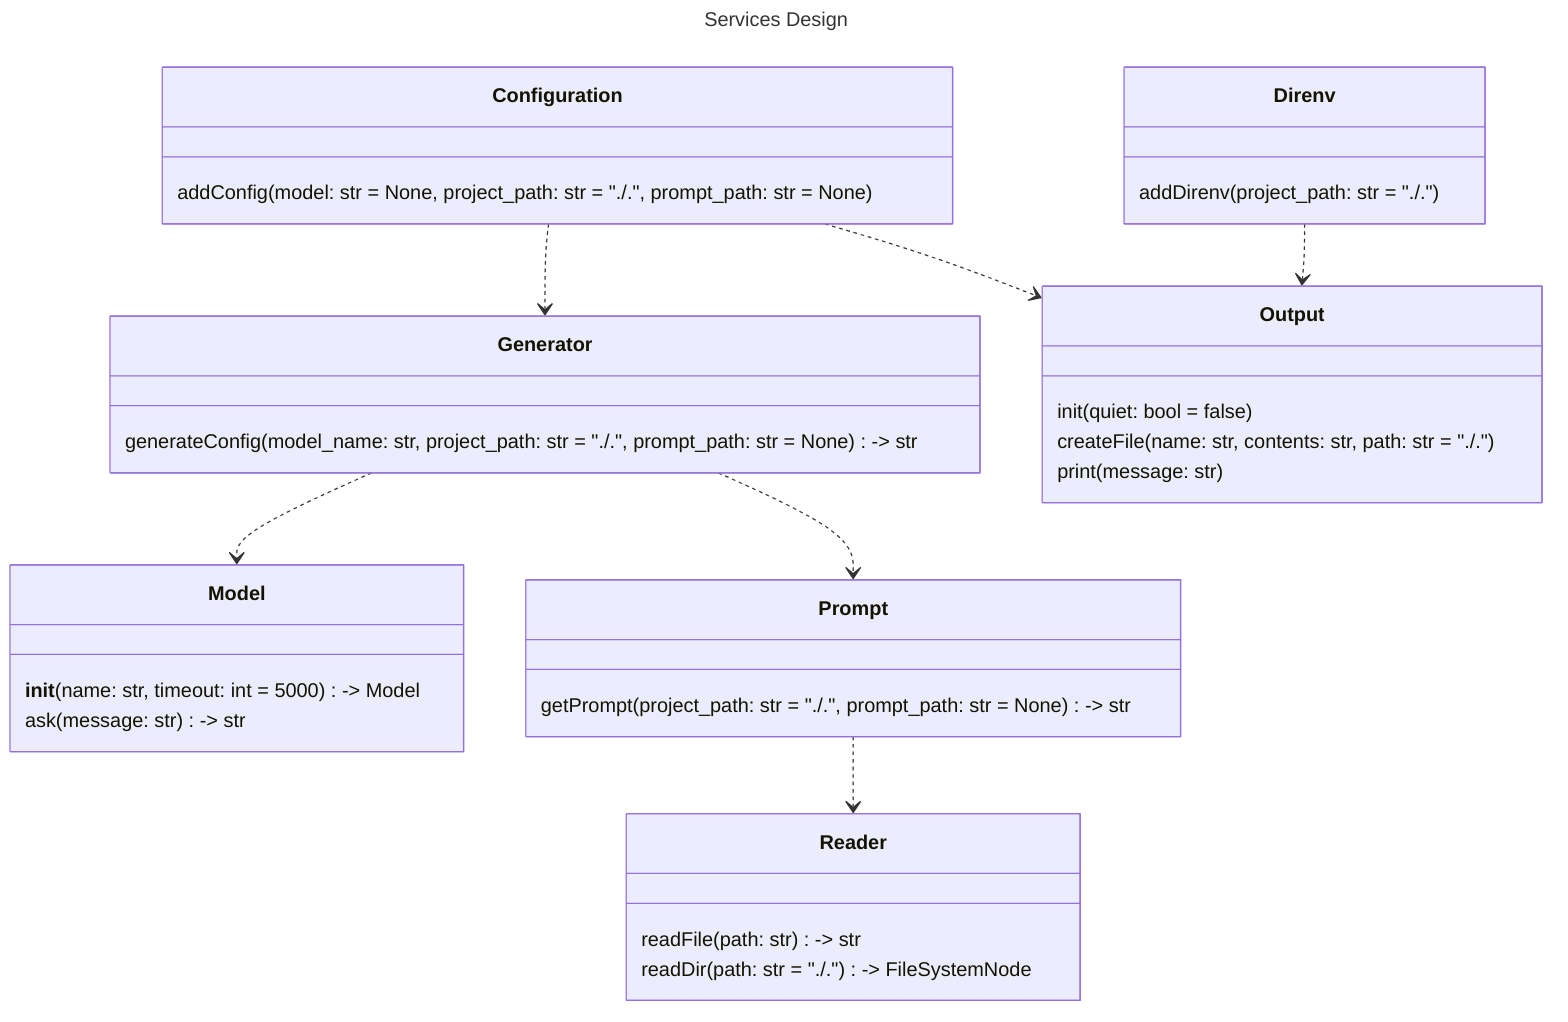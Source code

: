 ---
title: Services Design
---
classDiagram

    class Configuration {
        addConfig(model: str = None, project_path: str = "./.", prompt_path: str = None) 
%% pseudo code: 
%%     def addConfig(model, project_path, prompt_path):
%%         contents = Generator.generateConfig(model, project_path, prompt_path)
%%         Output.createFile("flake.nix", contents)
    }

    class Direnv {
        addDirenv(project_path: str = "./.")
    }

    class Generator {
        generateConfig(model_name: str, project_path: str = "./.", prompt_path: str = None) -> str
%% pseudo code: 
%%     def generateConfig(model_name, project_path, prompt_path):
%%         model = Model(model)
%%         message = Prompt.getPrompt(project_path, prompt_path)
%%         return model.ask(message)
    }

    class Model {
        __init__(name: str, timeout: int = 5000) -> Model
        ask(message: str) -> str
    }

    class Prompt {
        getPrompt(project_path: str = "./.", prompt_path: str = None) -> str
    }

    class Output {
        init(quiet: bool = false)
        createFile(name: str, contents: str, path: str = "./.")
        print(message: str)
    }

    class Reader {
        readFile(path: str) -> str
        readDir(path: str = "./.") -> FileSystemNode
    }

    Direnv ..> Output
    Configuration ..> Output
    Configuration ..> Generator
    Generator ..> Model
    Generator ..> Prompt
    Prompt ..> Reader